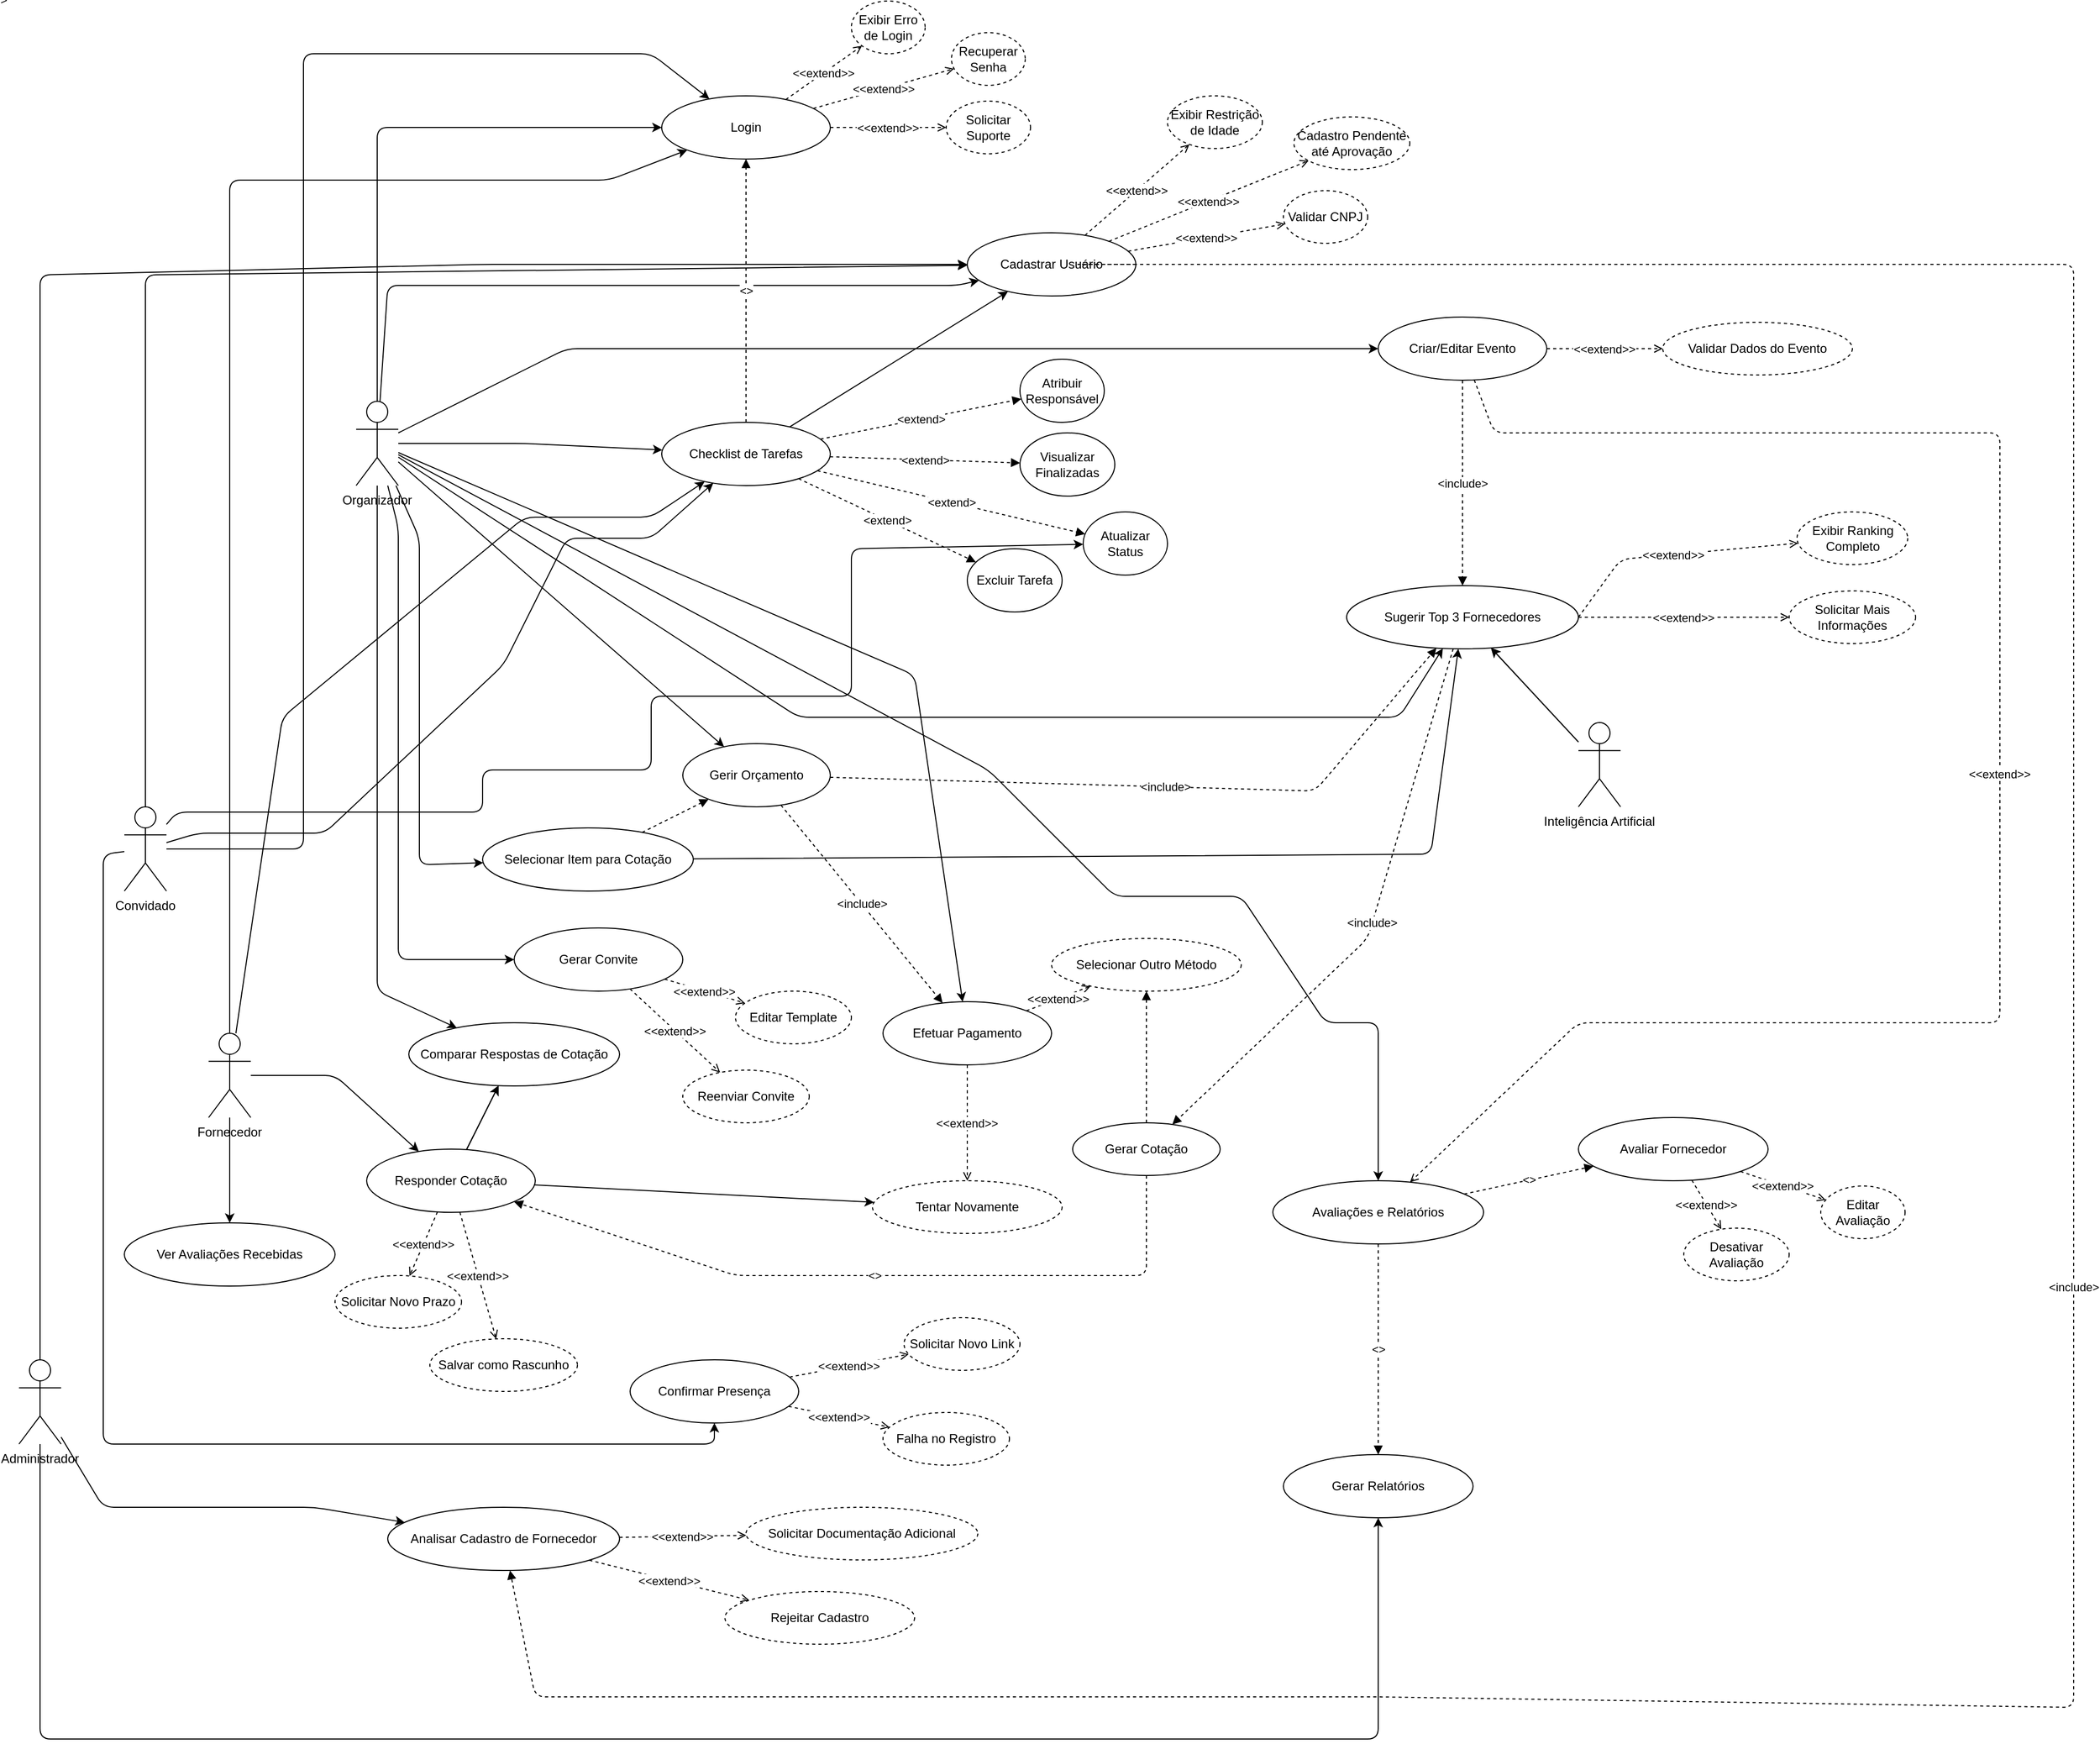 <mxfile version="28.1.2">
  <diagram name="Casos de Uso - Sistema Faça a Festa" id="casosUso">
    <mxGraphModel dx="48620" dy="29967" grid="1" gridSize="10" guides="1" tooltips="1" connect="1" arrows="1" fold="1" page="1" pageScale="1" pageWidth="1600" pageHeight="1200" math="0" shadow="0">
      <root>
        <mxCell id="0" />
        <mxCell id="1" parent="0" />
        <mxCell id="organizador" value="Organizador" style="shape=umlActor;verticalLabelPosition=bottom;verticalAlign=top;" parent="1" vertex="1">
          <mxGeometry x="40" y="90" width="40" height="80" as="geometry" />
        </mxCell>
        <mxCell id="convidado" value="Convidado" style="shape=umlActor;verticalLabelPosition=bottom;verticalAlign=top;" parent="1" vertex="1">
          <mxGeometry x="-180" y="475" width="40" height="80" as="geometry" />
        </mxCell>
        <mxCell id="fornecedor" value="Fornecedor" style="shape=umlActor;verticalLabelPosition=bottom;verticalAlign=top;" parent="1" vertex="1">
          <mxGeometry x="-100" y="690" width="40" height="80" as="geometry" />
        </mxCell>
        <mxCell id="administrador" value="Administrador" style="shape=umlActor;verticalLabelPosition=bottom;verticalAlign=top;" parent="1" vertex="1">
          <mxGeometry x="-280" y="1000" width="40" height="80" as="geometry" />
        </mxCell>
        <mxCell id="ia" value="Inteligência Artificial" style="shape=umlActor;verticalLabelPosition=bottom;verticalAlign=top;" parent="1" vertex="1">
          <mxGeometry x="1200" y="395" width="40" height="80" as="geometry" />
        </mxCell>
        <mxCell id="login" value="Login" style="ellipse;whiteSpace=wrap;html=1;" parent="1" vertex="1">
          <mxGeometry x="330" y="-200" width="160" height="60" as="geometry" />
        </mxCell>
        <mxCell id="cadastro" value="Cadastrar Usuário" style="ellipse;whiteSpace=wrap;html=1;" parent="1" vertex="1">
          <mxGeometry x="620" y="-70" width="160" height="60" as="geometry" />
        </mxCell>
        <mxCell id="evento" value="Criar/Editar Evento" style="ellipse;whiteSpace=wrap;html=1;" parent="1" vertex="1">
          <mxGeometry x="1010" y="10" width="160" height="60" as="geometry" />
        </mxCell>
        <mxCell id="convite" value="Gerar Convite" style="ellipse;whiteSpace=wrap;html=1;" parent="1" vertex="1">
          <mxGeometry x="190" y="590" width="160" height="60" as="geometry" />
        </mxCell>
        <mxCell id="pagamento" value="Efetuar Pagamento" style="ellipse;whiteSpace=wrap;html=1;" parent="1" vertex="1">
          <mxGeometry x="540" y="660" width="160" height="60" as="geometry" />
        </mxCell>
        <mxCell id="presenca" value="Confirmar Presença" style="ellipse;whiteSpace=wrap;html=1;" parent="1" vertex="1">
          <mxGeometry x="300" y="1000" width="160" height="60" as="geometry" />
        </mxCell>
        <mxCell id="selecionarItem" value="Selecionar Item para Cotação" style="ellipse;whiteSpace=wrap;html=1;" parent="1" vertex="1">
          <mxGeometry x="160" y="495" width="200" height="60" as="geometry" />
        </mxCell>
        <mxCell id="gerarCotacao" value="Gerar Cotação" style="ellipse;whiteSpace=wrap;html=1;" parent="1" vertex="1">
          <mxGeometry x="720" y="775" width="140" height="50" as="geometry" />
        </mxCell>
        <mxCell id="compararCotacoes" value="Comparar Respostas de Cotação" style="ellipse;whiteSpace=wrap;html=1;" parent="1" vertex="1">
          <mxGeometry x="90" y="680" width="200" height="60" as="geometry" />
        </mxCell>
        <mxCell id="cotacao" value="Responder Cotação" style="ellipse;whiteSpace=wrap;html=1;" parent="1" vertex="1">
          <mxGeometry x="50" y="800" width="160" height="60" as="geometry" />
        </mxCell>
        <mxCell id="analisar" value="Analisar Cadastro de Fornecedor" style="ellipse;whiteSpace=wrap;html=1;" parent="1" vertex="1">
          <mxGeometry x="70" y="1140" width="220" height="60" as="geometry" />
        </mxCell>
        <mxCell id="ia_sugestao" value="Sugerir Top 3 Fornecedores" style="ellipse;whiteSpace=wrap;html=1;" parent="1" vertex="1">
          <mxGeometry x="980" y="265" width="220" height="60" as="geometry" />
        </mxCell>
        <mxCell id="erroLogin" value="Exibir Erro de Login" style="ellipse;dashed=1;whiteSpace=wrap;" parent="1" vertex="1">
          <mxGeometry x="510" y="-290" width="70" height="50" as="geometry" />
        </mxCell>
        <mxCell id="recSenha" value="Recuperar Senha" style="ellipse;dashed=1;whiteSpace=wrap;" parent="1" vertex="1">
          <mxGeometry x="605" y="-260" width="70" height="50" as="geometry" />
        </mxCell>
        <mxCell id="suporte" value="Solicitar Suporte" style="ellipse;dashed=1;whiteSpace=wrap;" parent="1" vertex="1">
          <mxGeometry x="600" y="-195" width="80" height="50" as="geometry" />
        </mxCell>
        <mxCell id="restricaoIdade" value="Exibir Restrição de Idade" style="ellipse;dashed=1;whiteSpace=wrap;" parent="1" vertex="1">
          <mxGeometry x="810" y="-200" width="90" height="50" as="geometry" />
        </mxCell>
        <mxCell id="validarCNPJ" value="Validar CNPJ" style="ellipse;dashed=1;whiteSpace=wrap;" parent="1" vertex="1">
          <mxGeometry x="920" y="-110" width="80" height="50" as="geometry" />
        </mxCell>
        <mxCell id="pendenteAdm" value="Cadastro Pendente até Aprovação" style="ellipse;dashed=1;whiteSpace=wrap;" parent="1" vertex="1">
          <mxGeometry x="930" y="-180" width="110" height="50" as="geometry" />
        </mxCell>
        <mxCell id="validarEvento" value="Validar Dados do Evento" style="ellipse;dashed=1;whiteSpace=wrap;" parent="1" vertex="1">
          <mxGeometry x="1280" y="15" width="180" height="50" as="geometry" />
        </mxCell>
        <mxCell id="reenviarConvite" value="Reenviar Convite" style="ellipse;dashed=1;whiteSpace=wrap;" parent="1" vertex="1">
          <mxGeometry x="350" y="725" width="120" height="50" as="geometry" />
        </mxCell>
        <mxCell id="corrigirTemplate" value="Editar Template" style="ellipse;dashed=1;whiteSpace=wrap;" parent="1" vertex="1">
          <mxGeometry x="400" y="650" width="110" height="50" as="geometry" />
        </mxCell>
        <mxCell id="novoLink" value="Solicitar Novo Link" style="ellipse;dashed=1;whiteSpace=wrap;" parent="1" vertex="1">
          <mxGeometry x="560" y="960" width="110" height="50" as="geometry" />
        </mxCell>
        <mxCell id="falhaPresenca" value="Falha no Registro" style="ellipse;dashed=1;whiteSpace=wrap;" parent="1" vertex="1">
          <mxGeometry x="540" y="1050" width="120" height="50" as="geometry" />
        </mxCell>
        <mxCell id="novoPrazo" value="Solicitar Novo Prazo" style="ellipse;dashed=1;whiteSpace=wrap;" parent="1" vertex="1">
          <mxGeometry x="20" y="920" width="120" height="50" as="geometry" />
        </mxCell>
        <mxCell id="rascunho" value="Salvar como Rascunho" style="ellipse;dashed=1;whiteSpace=wrap;" parent="1" vertex="1">
          <mxGeometry x="110" y="980" width="140" height="50" as="geometry" />
        </mxCell>
        <mxCell id="solicitarDoc" value="Solicitar Documentação Adicional" style="ellipse;dashed=1;whiteSpace=wrap;" parent="1" vertex="1">
          <mxGeometry x="410" y="1140" width="220" height="50" as="geometry" />
        </mxCell>
        <mxCell id="rejeitarCadastro" value="Rejeitar Cadastro" style="ellipse;dashed=1;whiteSpace=wrap;" parent="1" vertex="1">
          <mxGeometry x="390" y="1220" width="180" height="50" as="geometry" />
        </mxCell>
        <mxCell id="ranking" value="Exibir Ranking Completo" style="ellipse;dashed=1;whiteSpace=wrap;" parent="1" vertex="1">
          <mxGeometry x="1407.5" y="195" width="105" height="50" as="geometry" />
        </mxCell>
        <mxCell id="maisInfo" value="Solicitar Mais Informações" style="ellipse;dashed=1;whiteSpace=wrap;" parent="1" vertex="1">
          <mxGeometry x="1400" y="270" width="120" height="50" as="geometry" />
        </mxCell>
        <mxCell id="edge1" parent="1" source="organizador" target="login" edge="1">
          <mxGeometry relative="1" as="geometry">
            <Array as="points">
              <mxPoint x="60" />
              <mxPoint x="60" y="-170" />
            </Array>
          </mxGeometry>
        </mxCell>
        <mxCell id="edge2" parent="1" source="convidado" target="login" edge="1">
          <mxGeometry relative="1" as="geometry">
            <Array as="points">
              <mxPoint x="-10" y="515" />
              <mxPoint x="-10" y="40" />
              <mxPoint x="-10" y="-240" />
              <mxPoint x="320" y="-240" />
            </Array>
          </mxGeometry>
        </mxCell>
        <mxCell id="edge3" parent="1" source="fornecedor" target="login" edge="1">
          <mxGeometry relative="1" as="geometry">
            <Array as="points">
              <mxPoint x="-80" y="260" />
              <mxPoint x="-80" y="-120" />
              <mxPoint x="280" y="-120" />
            </Array>
          </mxGeometry>
        </mxCell>
        <mxCell id="edge4" parent="1" source="organizador" target="cadastro" edge="1" />
        <mxCell id="edge5" parent="1" source="fornecedor" target="cadastro" edge="1" />
        <mxCell id="edge6" parent="1" source="administrador" target="cadastro" edge="1">
          <mxGeometry relative="1" as="geometry">
            <Array as="points">
              <mxPoint x="-260" y="770" />
              <mxPoint x="-260" y="440" />
              <mxPoint x="-260" y="-30" />
              <mxPoint x="160" y="-40" />
            </Array>
          </mxGeometry>
        </mxCell>
        <mxCell id="edge6a" parent="1" source="convidado" target="cadastro" edge="1">
          <mxGeometry relative="1" as="geometry">
            <Array as="points">
              <mxPoint x="-160" y="440" />
              <mxPoint x="-160" y="-30" />
            </Array>
          </mxGeometry>
        </mxCell>
        <mxCell id="edge6b" parent="1" source="organizador" target="cadastro" edge="1">
          <mxGeometry relative="1" as="geometry">
            <Array as="points">
              <mxPoint x="70" y="-20" />
              <mxPoint x="290" y="-20" />
              <mxPoint x="610" y="-20" />
            </Array>
          </mxGeometry>
        </mxCell>
        <mxCell id="edge6c" parent="1" source="checklistTarefas" target="cadastro" edge="1">
          <mxGeometry relative="1" as="geometry" />
        </mxCell>
        <mxCell id="edge_organizador_ia" parent="1" source="organizador" target="ia_sugestao" edge="1">
          <mxGeometry relative="1" as="geometry">
            <Array as="points">
              <mxPoint x="460" y="390" />
              <mxPoint x="1030" y="390" />
            </Array>
          </mxGeometry>
        </mxCell>
        <mxCell id="edge_ia_ia" parent="1" source="ia" target="ia_sugestao" edge="1">
          <mxGeometry relative="1" as="geometry" />
        </mxCell>
        <mxCell id="edge7" parent="1" source="organizador" target="evento" edge="1" />
        <mxCell id="edge8" parent="1" source="organizador" target="convite" edge="1" />
        <mxCell id="edge_checklist_organizador" parent="1" source="organizador" target="checklistTarefas" edge="1">
          <mxGeometry relative="1" as="geometry">
            <Array as="points">
              <mxPoint x="200" y="130" />
            </Array>
          </mxGeometry>
        </mxCell>
        <mxCell id="edge_checklist_convidado" parent="1" source="convidado" target="checklistTarefas" edge="1">
          <mxGeometry relative="1" as="geometry">
            <Array as="points">
              <mxPoint x="-110" y="500" />
              <mxPoint x="10" y="500" />
              <mxPoint x="180" y="340" />
              <mxPoint x="240" y="220" />
              <mxPoint x="320" y="220" />
            </Array>
          </mxGeometry>
        </mxCell>
        <mxCell id="inc_checklist_login" value="&lt;&lt;include&gt;&gt;" style="endArrow=block;dashed=1;html=1;" parent="1" source="checklistTarefas" target="login" edge="1">
          <mxGeometry relative="1" as="geometry" />
        </mxCell>
        <mxCell id="edge9" parent="1" source="organizador" target="pagamento" edge="1" />
        <mxCell id="edge10" parent="1" source="convidado" target="presenca" edge="1" />
        <mxCell id="edge11" parent="1" source="fornecedor" target="cotacao" edge="1" />
        <mxCell id="edge12" parent="1" source="administrador" target="analisar" edge="1">
          <mxGeometry relative="1" as="geometry">
            <Array as="points">
              <mxPoint x="-200" y="1140" />
              <mxPoint y="1140" />
            </Array>
          </mxGeometry>
        </mxCell>
        <mxCell id="edge13" parent="1" source="ia" target="ia_sugestao" edge="1">
          <mxGeometry relative="1" as="geometry" />
        </mxCell>
        <mxCell id="edge14" parent="1" source="organizador" target="ia_sugestao" edge="1" />
        <mxCell id="edge_comparar_organizador" parent="1" source="organizador" target="compararCotacoes" edge="1">
          <mxGeometry relative="1" as="geometry">
            <Array as="points">
              <mxPoint x="60" y="650" />
            </Array>
          </mxGeometry>
        </mxCell>
        <mxCell id="edge21" parent="1" source="organizador" target="evento" edge="1">
          <mxGeometry relative="1" as="geometry">
            <Array as="points">
              <mxPoint x="240" y="40" />
              <mxPoint x="630" y="40" />
            </Array>
          </mxGeometry>
        </mxCell>
        <mxCell id="edge22" parent="1" source="organizador" target="convite" edge="1">
          <mxGeometry relative="1" as="geometry">
            <Array as="points">
              <mxPoint x="80" y="210" />
              <mxPoint x="80" y="620" />
            </Array>
          </mxGeometry>
        </mxCell>
        <mxCell id="edge23" parent="1" source="organizador" target="pagamento" edge="1">
          <mxGeometry relative="1" as="geometry">
            <Array as="points">
              <mxPoint x="570" y="350" />
            </Array>
          </mxGeometry>
        </mxCell>
        <mxCell id="edge24" parent="1" source="convidado" target="presenca" edge="1">
          <mxGeometry relative="1" as="geometry">
            <Array as="points">
              <mxPoint x="-200" y="520" />
              <mxPoint x="-200" y="1080" />
              <mxPoint x="380" y="1080" />
            </Array>
          </mxGeometry>
        </mxCell>
        <mxCell id="edge25" parent="1" source="fornecedor" target="cotacao" edge="1">
          <mxGeometry relative="1" as="geometry">
            <Array as="points">
              <mxPoint x="20" y="730" />
            </Array>
          </mxGeometry>
        </mxCell>
        <mxCell id="edge_item_organizador" parent="1" source="organizador" target="selecionarItem" edge="1">
          <mxGeometry relative="1" as="geometry">
            <Array as="points">
              <mxPoint x="100" y="220" />
              <mxPoint x="100" y="530" />
            </Array>
          </mxGeometry>
        </mxCell>
        <mxCell id="edge_item_ia" parent="1" source="selecionarItem" target="ia_sugestao" edge="1">
          <mxGeometry relative="1" as="geometry">
            <Array as="points">
              <mxPoint x="1060" y="520" />
            </Array>
          </mxGeometry>
        </mxCell>
        <mxCell id="inc_item_sugestao" value="&amp;lt;include&amp;gt;" style="endArrow=block;dashed=1;html=1;" parent="1" source="gerirOrcamento" target="ia_sugestao" edge="1">
          <mxGeometry x="-0.002" relative="1" as="geometry">
            <Array as="points">
              <mxPoint x="950" y="460" />
            </Array>
            <mxPoint as="offset" />
          </mxGeometry>
        </mxCell>
        <mxCell id="inc_sugestao_gerar" value="&amp;lt;include&amp;gt;" style="endArrow=block;dashed=1;html=1;" parent="1" source="ia_sugestao" target="gerarCotacao" edge="1">
          <mxGeometry relative="1" as="geometry">
            <Array as="points">
              <mxPoint x="1000" y="600" />
            </Array>
          </mxGeometry>
        </mxCell>
        <mxCell id="inc_gerar_responder_corrigido" value="&lt;&lt;include&gt;&gt;" style="endArrow=block;dashed=1;html=1;" parent="1" source="gerarCotacao" target="cotacao" edge="1">
          <mxGeometry relative="1" as="geometry">
            <Array as="points">
              <mxPoint x="790" y="920" />
              <mxPoint x="400" y="920" />
            </Array>
          </mxGeometry>
        </mxCell>
        <mxCell id="edge_cotacao_comparar" parent="1" source="cotacao" target="compararCotacoes" edge="1">
          <mxGeometry relative="1" as="geometry" />
        </mxCell>
        <mxCell id="inc1" value="&amp;lt;include&amp;gt;" style="endArrow=block;dashed=1;html=1;" parent="1" source="cadastro" target="analisar" edge="1">
          <mxGeometry relative="1" as="geometry">
            <mxPoint as="offset" />
            <Array as="points">
              <mxPoint x="720" y="-40" />
              <mxPoint x="960" y="-40" />
              <mxPoint x="1200" y="-40" />
              <mxPoint x="1670" y="-40" />
              <mxPoint x="1670" y="1330" />
              <mxPoint x="1010" y="1320" />
              <mxPoint x="210" y="1320" />
            </Array>
          </mxGeometry>
        </mxCell>
        <mxCell id="inc2" value="&lt;&lt;include&gt;&gt;" style="endArrow=block;dashed=1;html=1;" parent="1" source="evento" target="ia_sugestao" edge="1" />
        <mxCell id="inc_evento_ia" value="&amp;lt;include&amp;gt;" style="endArrow=block;dashed=1;html=1;" parent="1" source="evento" target="ia_sugestao" edge="1">
          <mxGeometry relative="1" as="geometry" />
        </mxCell>
        <mxCell id="edge_organizador_gerirOrcamento" parent="1" source="organizador" target="gerirOrcamento" edge="1">
          <mxGeometry relative="1" as="geometry">
            <Array as="points" />
          </mxGeometry>
        </mxCell>
        <mxCell id="edge_cotacao_to_comparar" parent="1" source="cotacao" target="compararCotacoes" edge="1">
          <mxGeometry relative="1" as="geometry" />
        </mxCell>
        <mxCell id="inc_orcamento_pagamento" value="&amp;lt;include&amp;gt;" style="endArrow=block;dashed=1;html=1;" parent="1" source="gerirOrcamento" target="pagamento" edge="1">
          <mxGeometry relative="1" as="geometry">
            <Array as="points" />
          </mxGeometry>
        </mxCell>
        <mxCell id="ext1" value="&lt;&lt;extend&gt;&gt;" style="endArrow=open;dashed=1;" parent="1" source="login" target="erroLogin" edge="1">
          <mxGeometry relative="1" as="geometry" />
        </mxCell>
        <mxCell id="ext2" value="&lt;&lt;extend&gt;&gt;" style="endArrow=open;dashed=1;" parent="1" source="login" target="recSenha" edge="1">
          <mxGeometry relative="1" as="geometry" />
        </mxCell>
        <mxCell id="ext3" value="&lt;&lt;extend&gt;&gt;" style="endArrow=open;dashed=1;" parent="1" source="login" target="suporte" edge="1">
          <mxGeometry relative="1" as="geometry" />
        </mxCell>
        <mxCell id="ext4" value="&lt;&lt;extend&gt;&gt;" style="endArrow=open;dashed=1;" parent="1" source="cadastro" target="restricaoIdade" edge="1">
          <mxGeometry relative="1" as="geometry" />
        </mxCell>
        <mxCell id="ext5" value="&lt;&lt;extend&gt;&gt;" style="endArrow=open;dashed=1;" parent="1" source="cadastro" target="validarCNPJ" edge="1">
          <mxGeometry relative="1" as="geometry" />
        </mxCell>
        <mxCell id="ext6" value="&lt;&lt;extend&gt;&gt;" style="endArrow=open;dashed=1;" parent="1" source="cadastro" target="pendenteAdm" edge="1">
          <mxGeometry relative="1" as="geometry" />
        </mxCell>
        <mxCell id="ext7" value="&lt;&lt;extend&gt;&gt;" style="endArrow=open;dashed=1;" parent="1" source="evento" target="validarEvento" edge="1">
          <mxGeometry relative="1" as="geometry" />
        </mxCell>
        <mxCell id="ext8" value="&lt;&lt;extend&gt;&gt;" style="endArrow=open;dashed=1;" parent="1" source="convite" target="reenviarConvite" edge="1">
          <mxGeometry relative="1" as="geometry" />
        </mxCell>
        <mxCell id="ext9" value="&lt;&lt;extend&gt;&gt;" style="endArrow=open;dashed=1;" parent="1" source="convite" target="corrigirTemplate" edge="1">
          <mxGeometry relative="1" as="geometry" />
        </mxCell>
        <mxCell id="ext10" value="&lt;&lt;extend&gt;&gt;" style="endArrow=open;dashed=1;" parent="1" source="pagamento" target="outroMetodo" edge="1">
          <mxGeometry relative="1" as="geometry" />
        </mxCell>
        <mxCell id="ext11" value="&lt;&lt;extend&gt;&gt;" style="endArrow=open;dashed=1;" parent="1" source="pagamento" target="tentarNovamente" edge="1">
          <mxGeometry relative="1" as="geometry" />
        </mxCell>
        <mxCell id="ext12" value="&lt;&lt;extend&gt;&gt;" style="endArrow=open;dashed=1;" parent="1" source="presenca" target="novoLink" edge="1">
          <mxGeometry relative="1" as="geometry" />
        </mxCell>
        <mxCell id="ext13" value="&lt;&lt;extend&gt;&gt;" style="endArrow=open;dashed=1;" parent="1" source="presenca" target="falhaPresenca" edge="1">
          <mxGeometry relative="1" as="geometry" />
        </mxCell>
        <mxCell id="ext14" value="&lt;&lt;extend&gt;&gt;" style="endArrow=open;dashed=1;" parent="1" source="cotacao" target="novoPrazo" edge="1">
          <mxGeometry relative="1" as="geometry" />
        </mxCell>
        <mxCell id="ext15" value="&lt;&lt;extend&gt;&gt;" style="endArrow=open;dashed=1;" parent="1" source="cotacao" target="rascunho" edge="1">
          <mxGeometry relative="1" as="geometry" />
        </mxCell>
        <mxCell id="ext16" value="&lt;&lt;extend&gt;&gt;" style="endArrow=open;dashed=1;" parent="1" source="analisar" target="solicitarDoc" edge="1">
          <mxGeometry relative="1" as="geometry" />
        </mxCell>
        <mxCell id="ext17" value="&lt;&lt;extend&gt;&gt;" style="endArrow=open;dashed=1;" parent="1" source="analisar" target="rejeitarCadastro" edge="1">
          <mxGeometry relative="1" as="geometry" />
        </mxCell>
        <mxCell id="ext18" value="&lt;&lt;extend&gt;&gt;" style="endArrow=open;dashed=1;exitX=1;exitY=0.5;exitDx=0;exitDy=0;" parent="1" source="ia_sugestao" target="ranking" edge="1">
          <mxGeometry relative="1" as="geometry">
            <Array as="points">
              <mxPoint x="1240" y="240" />
            </Array>
          </mxGeometry>
        </mxCell>
        <mxCell id="ext19" value="&lt;&lt;extend&gt;&gt;" style="endArrow=open;dashed=1;" parent="1" source="ia_sugestao" target="maisInfo" edge="1">
          <mxGeometry relative="1" as="geometry" />
        </mxCell>
        <mxCell id="ext_checklist_atribuir" value="&amp;lt;extend&amp;gt;" style="endArrow=block;dashed=1;html=1;" parent="1" source="checklistTarefas" target="atribuirResponsavel" edge="1">
          <mxGeometry x="-0.0" relative="1" as="geometry">
            <mxPoint as="offset" />
          </mxGeometry>
        </mxCell>
        <mxCell id="ext_checklist_status" value="&amp;lt;extend&amp;gt;" style="endArrow=block;dashed=1;html=1;" parent="1" source="checklistTarefas" target="atualizarStatus" edge="1">
          <mxGeometry x="-0.0" relative="1" as="geometry">
            <mxPoint as="offset" />
          </mxGeometry>
        </mxCell>
        <mxCell id="ext_checklist_excluir" value="&amp;lt;extend&amp;gt;" style="endArrow=block;dashed=1;html=1;" parent="1" source="checklistTarefas" target="excluirTarefa" edge="1">
          <mxGeometry relative="1" as="geometry" />
        </mxCell>
        <mxCell id="ext_checklist_visualizar" value="&amp;lt;extend&amp;gt;" style="endArrow=block;dashed=1;html=1;" parent="1" source="checklistTarefas" target="visualizarFinalizadas" edge="1">
          <mxGeometry relative="1" as="geometry" />
        </mxCell>
        <mxCell id="edge_status_convidado" parent="1" source="convidado" target="atualizarStatus" edge="1">
          <mxGeometry relative="1" as="geometry">
            <Array as="points">
              <mxPoint x="-130" y="480" />
              <mxPoint x="160" y="480" />
              <mxPoint x="160" y="440" />
              <mxPoint x="320" y="440" />
              <mxPoint x="320" y="370" />
              <mxPoint x="510" y="370" />
              <mxPoint x="510" y="230" />
            </Array>
          </mxGeometry>
        </mxCell>
        <mxCell id="D8IBANZv1r2UBQJhHfL5-1" value="" parent="1" source="cotacao" target="tentarNovamente" edge="1">
          <mxGeometry relative="1" as="geometry">
            <mxPoint x="559" y="784" as="sourcePoint" />
            <mxPoint x="961" y="805" as="targetPoint" />
          </mxGeometry>
        </mxCell>
        <mxCell id="tentarNovamente" value="Tentar Novamente" style="ellipse;dashed=1;whiteSpace=wrap;" parent="1" vertex="1">
          <mxGeometry x="530" y="830" width="180" height="50" as="geometry" />
        </mxCell>
        <mxCell id="D8IBANZv1r2UBQJhHfL5-2" value="" style="endArrow=block;dashed=1;html=1;" parent="1" source="gerarCotacao" target="outroMetodo" edge="1">
          <mxGeometry relative="1" as="geometry">
            <mxPoint x="966" y="705" as="sourcePoint" />
            <mxPoint x="554" y="769" as="targetPoint" />
          </mxGeometry>
        </mxCell>
        <mxCell id="outroMetodo" value="Selecionar Outro Método" style="ellipse;dashed=1;whiteSpace=wrap;" parent="1" vertex="1">
          <mxGeometry x="700" y="600" width="180" height="50" as="geometry" />
        </mxCell>
        <mxCell id="atribuirResponsavel" value="Atribuir Responsável" style="ellipse;whiteSpace=wrap;html=1;" parent="1" vertex="1">
          <mxGeometry x="670" y="50" width="80" height="60" as="geometry" />
        </mxCell>
        <mxCell id="atualizarStatus" value="Atualizar Status" style="ellipse;whiteSpace=wrap;html=1;" parent="1" vertex="1">
          <mxGeometry x="730" y="195" width="80" height="60" as="geometry" />
        </mxCell>
        <mxCell id="excluirTarefa" value="Excluir Tarefa" style="ellipse;whiteSpace=wrap;html=1;" parent="1" vertex="1">
          <mxGeometry x="620" y="230" width="90" height="60" as="geometry" />
        </mxCell>
        <mxCell id="visualizarFinalizadas" value="Visualizar Finalizadas" style="ellipse;whiteSpace=wrap;html=1;" parent="1" vertex="1">
          <mxGeometry x="670" y="120" width="90" height="60" as="geometry" />
        </mxCell>
        <mxCell id="D8IBANZv1r2UBQJhHfL5-3" value="" style="endArrow=block;dashed=1;html=1;" parent="1" source="selecionarItem" target="gerirOrcamento" edge="1">
          <mxGeometry relative="1" as="geometry">
            <mxPoint x="484" y="564" as="sourcePoint" />
            <mxPoint x="990" y="467" as="targetPoint" />
          </mxGeometry>
        </mxCell>
        <mxCell id="gerirOrcamento" value="Gerir Orçamento" style="ellipse;whiteSpace=wrap;html=1;" parent="1" vertex="1">
          <mxGeometry x="350" y="415" width="140" height="60" as="geometry" />
        </mxCell>
        <mxCell id="avaliacoesRelatorios" value="Avaliações e Relatórios" style="ellipse;whiteSpace=wrap;html=1;" parent="1" vertex="1">
          <mxGeometry x="910" y="830" width="200" height="60" as="geometry" />
        </mxCell>
        <mxCell id="avaliarFornecedor" value="Avaliar Fornecedor" style="ellipse;whiteSpace=wrap;html=1;" parent="1" vertex="1">
          <mxGeometry x="1200" y="770" width="180" height="60" as="geometry" />
        </mxCell>
        <mxCell id="gerarRelatorios" value="Gerar Relatórios" style="ellipse;whiteSpace=wrap;html=1;" parent="1" vertex="1">
          <mxGeometry x="920" y="1090" width="180" height="60" as="geometry" />
        </mxCell>
        <mxCell id="editarAvaliacao" value="Editar Avaliação" style="ellipse;dashed=1;whiteSpace=wrap;" parent="1" vertex="1">
          <mxGeometry x="1430" y="835" width="80" height="50" as="geometry" />
        </mxCell>
        <mxCell id="desativarAvaliacao" value="Desativar Avaliação" style="ellipse;dashed=1;whiteSpace=wrap;" parent="1" vertex="1">
          <mxGeometry x="1300" y="875" width="100" height="50" as="geometry" />
        </mxCell>
        <mxCell id="verAvaliacoesFornecedor" value="Ver Avaliações Recebidas" style="ellipse;whiteSpace=wrap;html=1;" parent="1" vertex="1">
          <mxGeometry x="-180" y="870" width="200" height="60" as="geometry" />
        </mxCell>
        <mxCell id="edge_org_avaliacoes" parent="1" source="organizador" target="avaliacoesRelatorios" edge="1">
          <mxGeometry relative="1" as="geometry">
            <Array as="points">
              <mxPoint x="640" y="440" />
              <mxPoint x="760" y="560" />
              <mxPoint x="880" y="560" />
              <mxPoint x="920" y="620" />
              <mxPoint x="960" y="680" />
              <mxPoint x="1010" y="680" />
            </Array>
          </mxGeometry>
        </mxCell>
        <mxCell id="edge_admin_relatorios" parent="1" source="administrador" target="gerarRelatorios" edge="1">
          <mxGeometry relative="1" as="geometry">
            <Array as="points">
              <mxPoint x="-260" y="1360" />
              <mxPoint x="400" y="1360" />
              <mxPoint x="1010" y="1360" />
            </Array>
          </mxGeometry>
        </mxCell>
        <mxCell id="edge_forn_verAval" parent="1" source="fornecedor" target="verAvaliacoesFornecedor" edge="1">
          <mxGeometry relative="1" as="geometry" />
        </mxCell>
        <mxCell id="ext_evento_avaliacoes" value="&lt;&lt;extend&gt;&gt;" style="endArrow=open;dashed=1;" parent="1" source="evento" target="avaliacoesRelatorios" edge="1">
          <mxGeometry relative="1" as="geometry">
            <Array as="points">
              <mxPoint x="1120" y="120" />
              <mxPoint x="1600" y="120" />
              <mxPoint x="1600" y="680" />
              <mxPoint x="1200" y="680" />
            </Array>
          </mxGeometry>
        </mxCell>
        <mxCell id="inc_avaliacoes_avaliar" value="&lt;&lt;include&gt;&gt;" style="endArrow=block;dashed=1;html=1;" parent="1" source="avaliacoesRelatorios" target="avaliarFornecedor" edge="1">
          <mxGeometry relative="1" as="geometry" />
        </mxCell>
        <mxCell id="inc_avaliacoes_relatorios" value="&lt;&lt;include&gt;&gt;" style="endArrow=block;dashed=1;html=1;" parent="1" source="avaliacoesRelatorios" target="gerarRelatorios" edge="1">
          <mxGeometry relative="1" as="geometry" />
        </mxCell>
        <mxCell id="ext_avaliar_editar" value="&lt;&lt;extend&gt;&gt;" style="endArrow=open;dashed=1;" parent="1" source="avaliarFornecedor" target="editarAvaliacao" edge="1">
          <mxGeometry relative="1" as="geometry" />
        </mxCell>
        <mxCell id="ext_avaliar_desativar" value="&lt;&lt;extend&gt;&gt;" style="endArrow=open;dashed=1;" parent="1" source="avaliarFornecedor" target="desativarAvaliacao" edge="1">
          <mxGeometry relative="1" as="geometry" />
        </mxCell>
        <mxCell id="AMqnXJ_broqttR-A6_tg-5" value="" parent="1" source="fornecedor" target="checklistTarefas" edge="1">
          <mxGeometry relative="1" as="geometry">
            <mxPoint x="80" y="617" as="sourcePoint" />
            <mxPoint x="676" y="-81" as="targetPoint" />
            <Array as="points">
              <mxPoint x="-30" y="390" />
              <mxPoint x="200" y="200" />
              <mxPoint x="320" y="200" />
            </Array>
          </mxGeometry>
        </mxCell>
        <mxCell id="checklistTarefas" value="Checklist de Tarefas" style="ellipse;whiteSpace=wrap;html=1;" parent="1" vertex="1">
          <mxGeometry x="330" y="110" width="160" height="60" as="geometry" />
        </mxCell>
      </root>
    </mxGraphModel>
  </diagram>
</mxfile>
